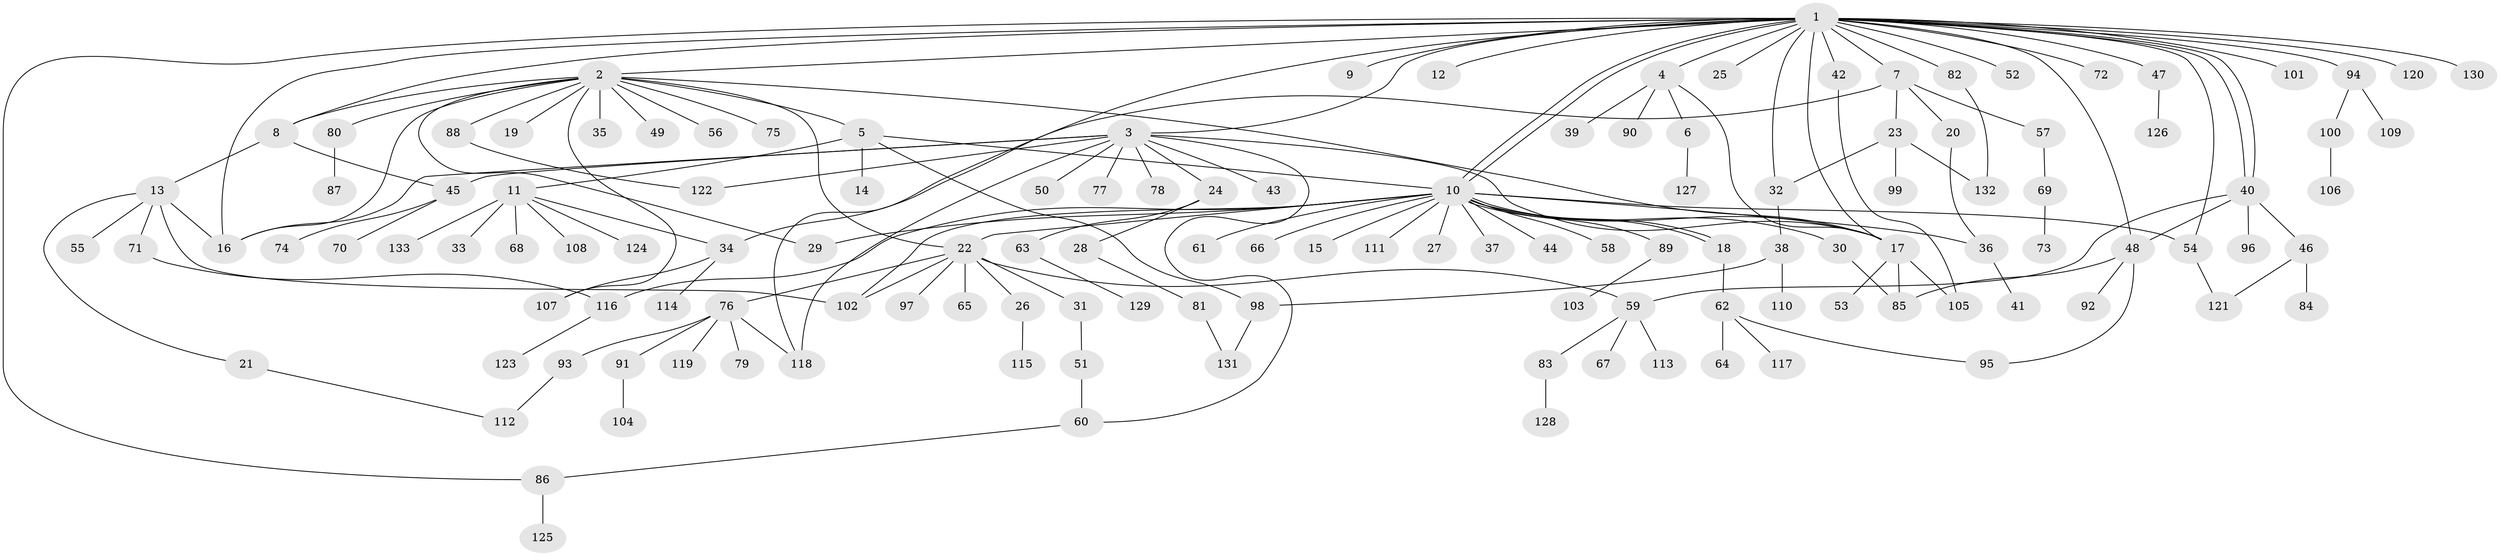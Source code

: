 // coarse degree distribution, {4: 0.0875, 6: 0.025, 5: 0.0375, 2: 0.2125, 10: 0.0125, 3: 0.1375, 13: 0.0125, 1: 0.4375, 18: 0.0125, 7: 0.0125, 23: 0.0125}
// Generated by graph-tools (version 1.1) at 2025/36/03/04/25 23:36:53]
// undirected, 133 vertices, 171 edges
graph export_dot {
  node [color=gray90,style=filled];
  1;
  2;
  3;
  4;
  5;
  6;
  7;
  8;
  9;
  10;
  11;
  12;
  13;
  14;
  15;
  16;
  17;
  18;
  19;
  20;
  21;
  22;
  23;
  24;
  25;
  26;
  27;
  28;
  29;
  30;
  31;
  32;
  33;
  34;
  35;
  36;
  37;
  38;
  39;
  40;
  41;
  42;
  43;
  44;
  45;
  46;
  47;
  48;
  49;
  50;
  51;
  52;
  53;
  54;
  55;
  56;
  57;
  58;
  59;
  60;
  61;
  62;
  63;
  64;
  65;
  66;
  67;
  68;
  69;
  70;
  71;
  72;
  73;
  74;
  75;
  76;
  77;
  78;
  79;
  80;
  81;
  82;
  83;
  84;
  85;
  86;
  87;
  88;
  89;
  90;
  91;
  92;
  93;
  94;
  95;
  96;
  97;
  98;
  99;
  100;
  101;
  102;
  103;
  104;
  105;
  106;
  107;
  108;
  109;
  110;
  111;
  112;
  113;
  114;
  115;
  116;
  117;
  118;
  119;
  120;
  121;
  122;
  123;
  124;
  125;
  126;
  127;
  128;
  129;
  130;
  131;
  132;
  133;
  1 -- 2;
  1 -- 3;
  1 -- 4;
  1 -- 7;
  1 -- 8;
  1 -- 9;
  1 -- 10;
  1 -- 10;
  1 -- 12;
  1 -- 16;
  1 -- 17;
  1 -- 25;
  1 -- 32;
  1 -- 40;
  1 -- 40;
  1 -- 42;
  1 -- 47;
  1 -- 48;
  1 -- 52;
  1 -- 54;
  1 -- 72;
  1 -- 82;
  1 -- 86;
  1 -- 94;
  1 -- 101;
  1 -- 118;
  1 -- 120;
  1 -- 130;
  2 -- 5;
  2 -- 8;
  2 -- 16;
  2 -- 17;
  2 -- 19;
  2 -- 22;
  2 -- 29;
  2 -- 35;
  2 -- 49;
  2 -- 56;
  2 -- 75;
  2 -- 80;
  2 -- 88;
  2 -- 107;
  3 -- 16;
  3 -- 17;
  3 -- 24;
  3 -- 43;
  3 -- 45;
  3 -- 50;
  3 -- 60;
  3 -- 77;
  3 -- 78;
  3 -- 118;
  3 -- 122;
  4 -- 6;
  4 -- 17;
  4 -- 39;
  4 -- 90;
  5 -- 10;
  5 -- 11;
  5 -- 14;
  5 -- 98;
  6 -- 127;
  7 -- 20;
  7 -- 23;
  7 -- 34;
  7 -- 57;
  8 -- 13;
  8 -- 45;
  10 -- 15;
  10 -- 17;
  10 -- 18;
  10 -- 18;
  10 -- 22;
  10 -- 27;
  10 -- 29;
  10 -- 30;
  10 -- 36;
  10 -- 37;
  10 -- 44;
  10 -- 54;
  10 -- 58;
  10 -- 61;
  10 -- 66;
  10 -- 89;
  10 -- 102;
  10 -- 111;
  10 -- 116;
  11 -- 33;
  11 -- 34;
  11 -- 68;
  11 -- 108;
  11 -- 124;
  11 -- 133;
  13 -- 16;
  13 -- 21;
  13 -- 55;
  13 -- 71;
  13 -- 102;
  17 -- 53;
  17 -- 85;
  17 -- 105;
  18 -- 62;
  20 -- 36;
  21 -- 112;
  22 -- 26;
  22 -- 31;
  22 -- 59;
  22 -- 65;
  22 -- 76;
  22 -- 97;
  22 -- 102;
  23 -- 32;
  23 -- 99;
  23 -- 132;
  24 -- 28;
  24 -- 63;
  26 -- 115;
  28 -- 81;
  30 -- 85;
  31 -- 51;
  32 -- 38;
  34 -- 107;
  34 -- 114;
  36 -- 41;
  38 -- 98;
  38 -- 110;
  40 -- 46;
  40 -- 48;
  40 -- 59;
  40 -- 96;
  42 -- 105;
  45 -- 70;
  45 -- 74;
  46 -- 84;
  46 -- 121;
  47 -- 126;
  48 -- 85;
  48 -- 92;
  48 -- 95;
  51 -- 60;
  54 -- 121;
  57 -- 69;
  59 -- 67;
  59 -- 83;
  59 -- 113;
  60 -- 86;
  62 -- 64;
  62 -- 95;
  62 -- 117;
  63 -- 129;
  69 -- 73;
  71 -- 116;
  76 -- 79;
  76 -- 91;
  76 -- 93;
  76 -- 118;
  76 -- 119;
  80 -- 87;
  81 -- 131;
  82 -- 132;
  83 -- 128;
  86 -- 125;
  88 -- 122;
  89 -- 103;
  91 -- 104;
  93 -- 112;
  94 -- 100;
  94 -- 109;
  98 -- 131;
  100 -- 106;
  116 -- 123;
}
